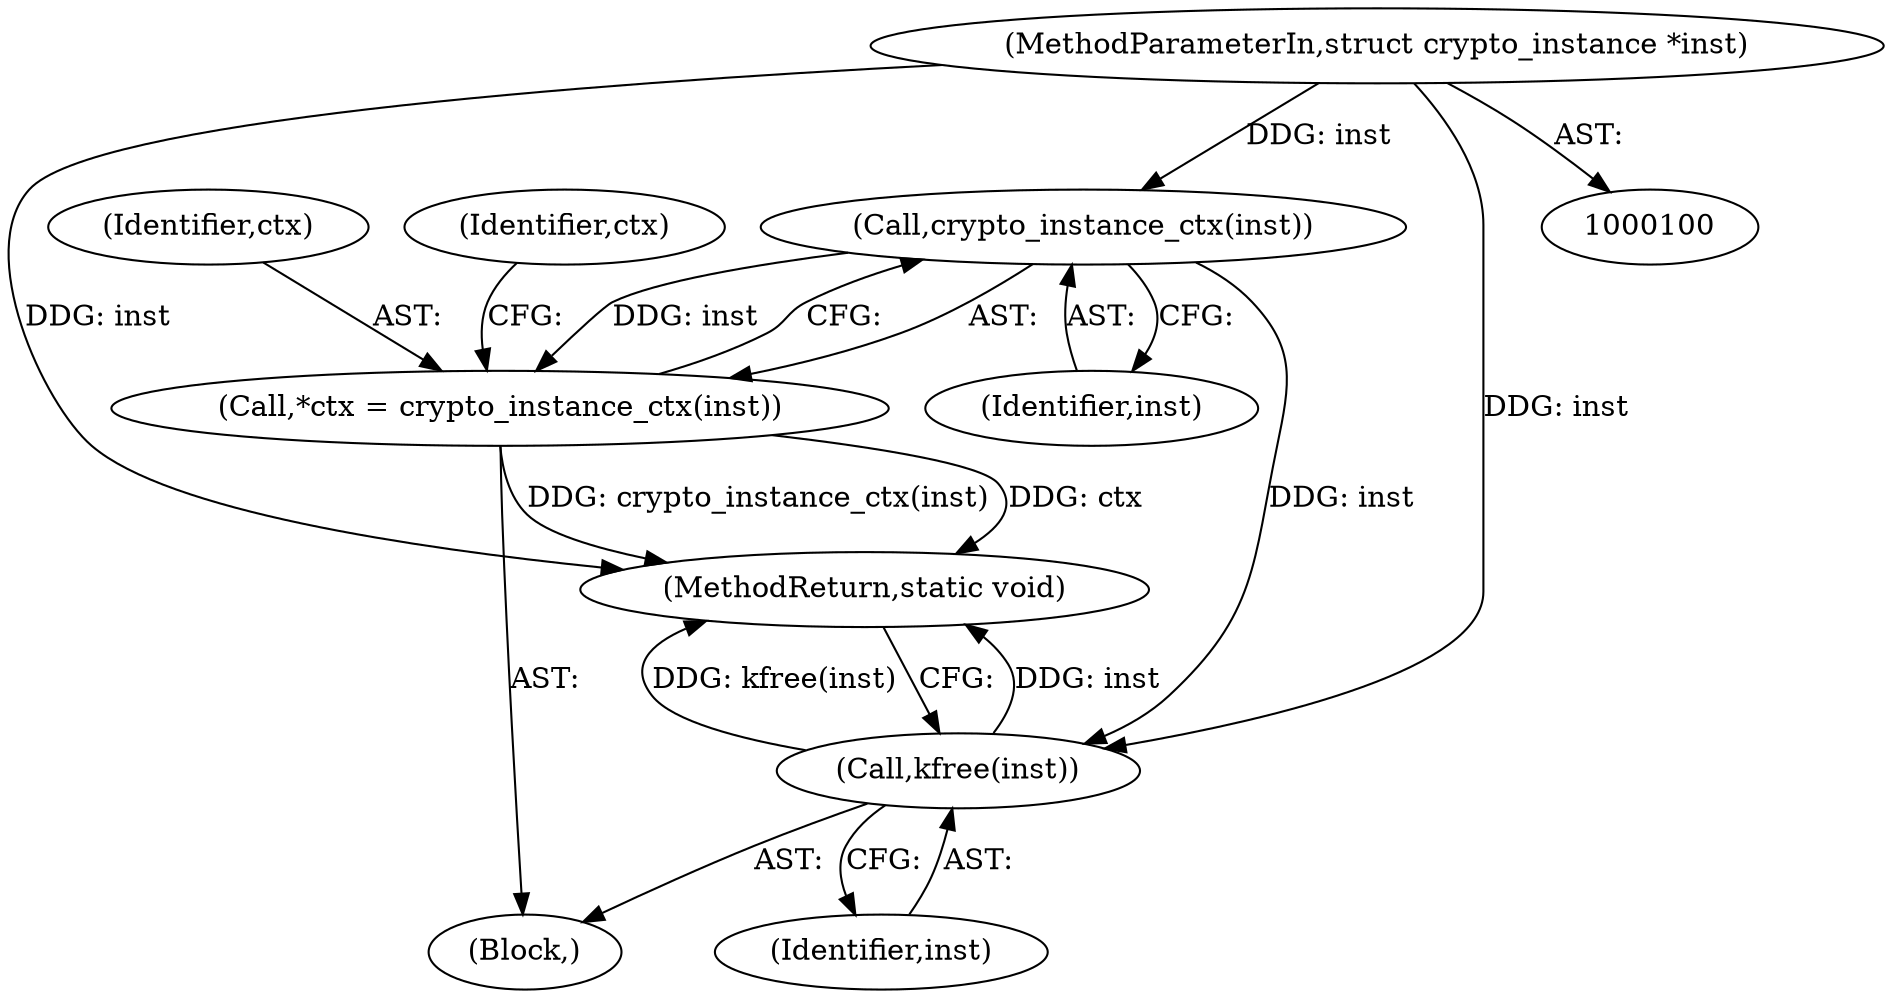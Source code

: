 digraph "1_linux_d76c68109f37cb85b243a1cf0f40313afd2bae68_0@API" {
"1000106" [label="(Call,crypto_instance_ctx(inst))"];
"1000101" [label="(MethodParameterIn,struct crypto_instance *inst)"];
"1000104" [label="(Call,*ctx = crypto_instance_ctx(inst))"];
"1000113" [label="(Call,kfree(inst))"];
"1000104" [label="(Call,*ctx = crypto_instance_ctx(inst))"];
"1000102" [label="(Block,)"];
"1000106" [label="(Call,crypto_instance_ctx(inst))"];
"1000105" [label="(Identifier,ctx)"];
"1000111" [label="(Identifier,ctx)"];
"1000113" [label="(Call,kfree(inst))"];
"1000101" [label="(MethodParameterIn,struct crypto_instance *inst)"];
"1000114" [label="(Identifier,inst)"];
"1000107" [label="(Identifier,inst)"];
"1000115" [label="(MethodReturn,static void)"];
"1000106" -> "1000104"  [label="AST: "];
"1000106" -> "1000107"  [label="CFG: "];
"1000107" -> "1000106"  [label="AST: "];
"1000104" -> "1000106"  [label="CFG: "];
"1000106" -> "1000104"  [label="DDG: inst"];
"1000101" -> "1000106"  [label="DDG: inst"];
"1000106" -> "1000113"  [label="DDG: inst"];
"1000101" -> "1000100"  [label="AST: "];
"1000101" -> "1000115"  [label="DDG: inst"];
"1000101" -> "1000113"  [label="DDG: inst"];
"1000104" -> "1000102"  [label="AST: "];
"1000105" -> "1000104"  [label="AST: "];
"1000111" -> "1000104"  [label="CFG: "];
"1000104" -> "1000115"  [label="DDG: ctx"];
"1000104" -> "1000115"  [label="DDG: crypto_instance_ctx(inst)"];
"1000113" -> "1000102"  [label="AST: "];
"1000113" -> "1000114"  [label="CFG: "];
"1000114" -> "1000113"  [label="AST: "];
"1000115" -> "1000113"  [label="CFG: "];
"1000113" -> "1000115"  [label="DDG: inst"];
"1000113" -> "1000115"  [label="DDG: kfree(inst)"];
}
